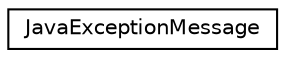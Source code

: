 digraph "Graphical Class Hierarchy"
{
 // LATEX_PDF_SIZE
  edge [fontname="Helvetica",fontsize="10",labelfontname="Helvetica",labelfontsize="10"];
  node [fontname="Helvetica",fontsize="10",shape=record];
  rankdir="LR";
  Node0 [label="JavaExceptionMessage",height=0.2,width=0.4,color="black", fillcolor="white", style="filled",URL="$class_swig_1_1_java_exception_message.html",tooltip=" "];
}
